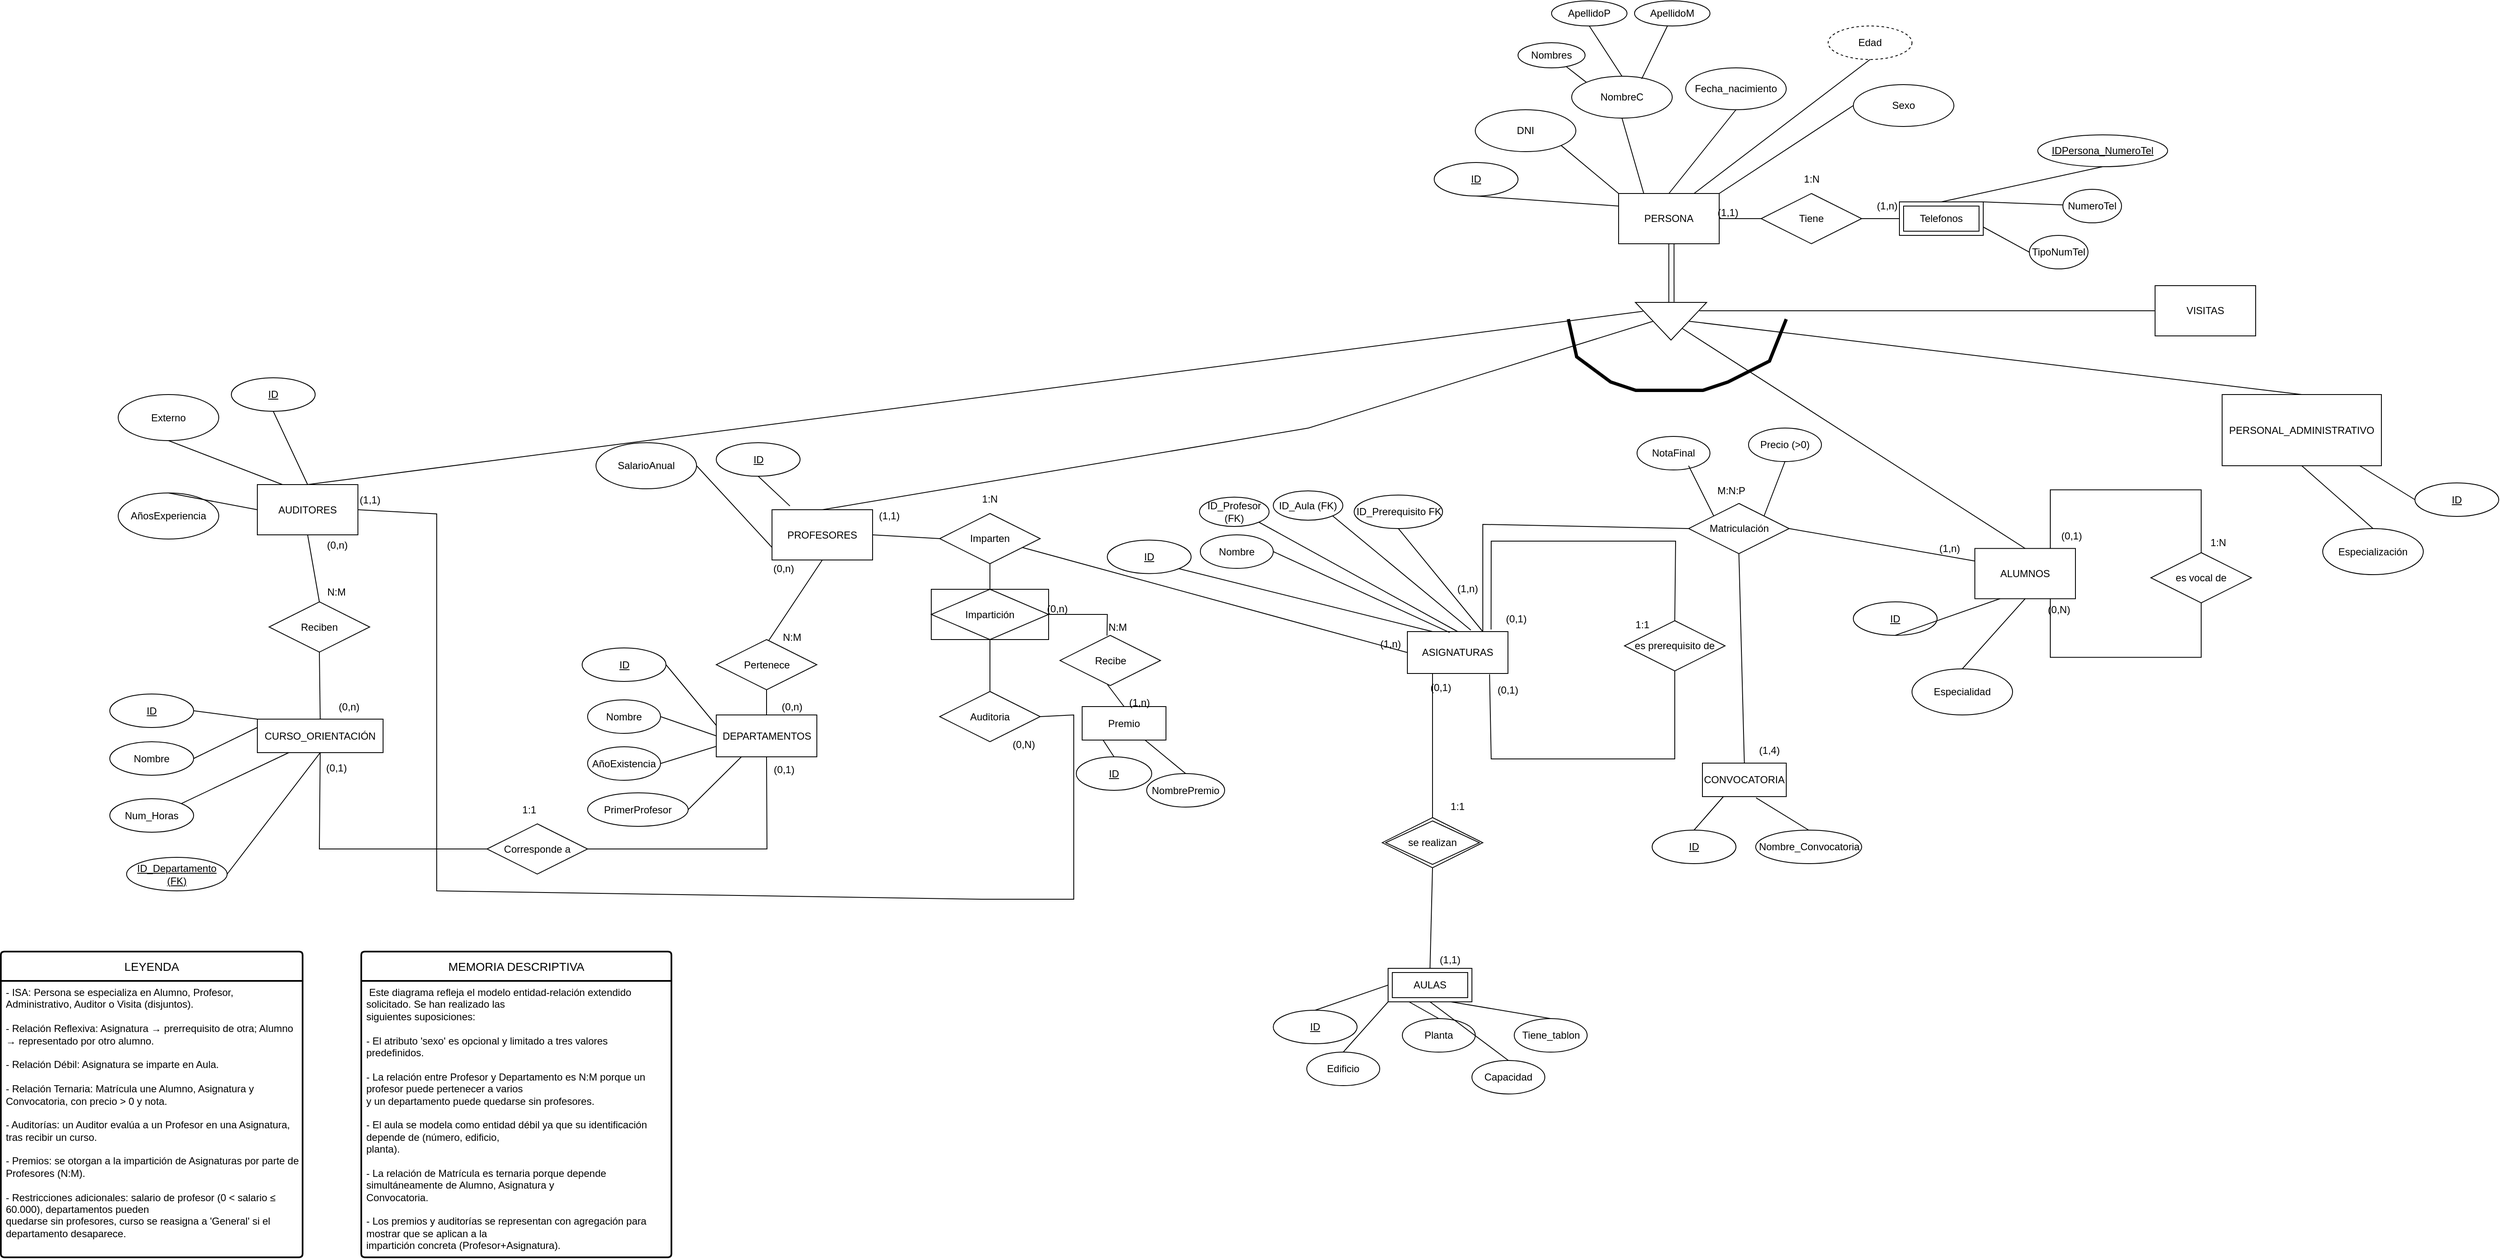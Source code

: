 <mxfile version="28.1.0">
  <diagram name="Página-1" id="FnvqE0i3I_hrlVpK8BUk">
    <mxGraphModel dx="3162" dy="1883" grid="1" gridSize="10" guides="1" tooltips="1" connect="1" arrows="1" fold="1" page="1" pageScale="1" pageWidth="827" pageHeight="1169" math="0" shadow="0">
      <root>
        <mxCell id="0" />
        <mxCell id="1" parent="0" />
        <mxCell id="K8pAmzDxY5exkbGExF1x-1" value="PERSONA" style="rounded=0;whiteSpace=wrap;html=1;" vertex="1" parent="1">
          <mxGeometry x="350" y="170" width="120" height="60" as="geometry" />
        </mxCell>
        <mxCell id="K8pAmzDxY5exkbGExF1x-2" value="" style="triangle;whiteSpace=wrap;html=1;rounded=0;rotation=90;" vertex="1" parent="1">
          <mxGeometry x="390" y="280" width="45" height="85" as="geometry" />
        </mxCell>
        <mxCell id="K8pAmzDxY5exkbGExF1x-4" value="ALUMNOS" style="whiteSpace=wrap;html=1;rounded=0;" vertex="1" parent="1">
          <mxGeometry x="775" y="593.75" width="120" height="60" as="geometry" />
        </mxCell>
        <mxCell id="K8pAmzDxY5exkbGExF1x-6" value="" style="endArrow=none;html=1;rounded=0;entryX=0.551;entryY=1.004;entryDx=0;entryDy=0;entryPerimeter=0;exitX=-0.013;exitY=0.457;exitDx=0;exitDy=0;exitPerimeter=0;" edge="1" parent="1" source="K8pAmzDxY5exkbGExF1x-2" target="K8pAmzDxY5exkbGExF1x-1">
          <mxGeometry width="50" height="50" relative="1" as="geometry">
            <mxPoint x="413.04" y="297" as="sourcePoint" />
            <mxPoint x="413.0" y="230" as="targetPoint" />
          </mxGeometry>
        </mxCell>
        <mxCell id="K8pAmzDxY5exkbGExF1x-7" value="" style="endArrow=none;html=1;rounded=0;entryX=0.5;entryY=1;entryDx=0;entryDy=0;" edge="1" parent="1">
          <mxGeometry width="50" height="50" relative="1" as="geometry">
            <mxPoint x="409.9" y="300" as="sourcePoint" />
            <mxPoint x="409.9" y="230" as="targetPoint" />
          </mxGeometry>
        </mxCell>
        <mxCell id="K8pAmzDxY5exkbGExF1x-9" value="PROFESORES" style="whiteSpace=wrap;html=1;rounded=0;" vertex="1" parent="1">
          <mxGeometry x="-660" y="547.5" width="120" height="60" as="geometry" />
        </mxCell>
        <mxCell id="K8pAmzDxY5exkbGExF1x-11" value="VISITAS" style="whiteSpace=wrap;html=1;rounded=0;" vertex="1" parent="1">
          <mxGeometry x="990" y="280" width="120" height="60" as="geometry" />
        </mxCell>
        <mxCell id="K8pAmzDxY5exkbGExF1x-16" value="" style="endArrow=none;html=1;rounded=0;entryX=0.236;entryY=0.893;entryDx=0;entryDy=0;exitX=0.5;exitY=0;exitDx=0;exitDy=0;entryPerimeter=0;" edge="1" parent="1" source="K8pAmzDxY5exkbGExF1x-17" target="K8pAmzDxY5exkbGExF1x-2">
          <mxGeometry width="50" height="50" relative="1" as="geometry">
            <mxPoint x="-829.8" y="110.28" as="sourcePoint" />
            <mxPoint x="-876.2" y="20.0" as="targetPoint" />
          </mxGeometry>
        </mxCell>
        <mxCell id="K8pAmzDxY5exkbGExF1x-17" value="AUDITORES" style="rounded=0;whiteSpace=wrap;html=1;" vertex="1" parent="1">
          <mxGeometry x="-1274" y="517.5" width="120" height="60" as="geometry" />
        </mxCell>
        <mxCell id="K8pAmzDxY5exkbGExF1x-19" value="" style="endArrow=none;html=1;rounded=0;exitX=0.5;exitY=0;exitDx=0;exitDy=0;" edge="1" parent="1" source="K8pAmzDxY5exkbGExF1x-4" target="K8pAmzDxY5exkbGExF1x-2">
          <mxGeometry width="50" height="50" relative="1" as="geometry">
            <mxPoint x="340" y="390" as="sourcePoint" />
            <mxPoint x="390" y="340" as="targetPoint" />
          </mxGeometry>
        </mxCell>
        <mxCell id="K8pAmzDxY5exkbGExF1x-21" value="PERSONAL_ADMINISTRATIVO" style="rounded=0;whiteSpace=wrap;html=1;" vertex="1" parent="1">
          <mxGeometry x="1070" y="410" width="190" height="85" as="geometry" />
        </mxCell>
        <mxCell id="K8pAmzDxY5exkbGExF1x-22" value="" style="endArrow=none;html=1;rounded=0;entryX=0.5;entryY=1;entryDx=0;entryDy=0;exitX=0.5;exitY=0;exitDx=0;exitDy=0;" edge="1" parent="1" source="K8pAmzDxY5exkbGExF1x-9" target="K8pAmzDxY5exkbGExF1x-2">
          <mxGeometry width="50" height="50" relative="1" as="geometry">
            <mxPoint x="250" y="360" as="sourcePoint" />
            <mxPoint x="300" y="310" as="targetPoint" />
            <Array as="points">
              <mxPoint x="-20" y="450" />
            </Array>
          </mxGeometry>
        </mxCell>
        <mxCell id="K8pAmzDxY5exkbGExF1x-23" value="" style="endArrow=none;html=1;rounded=0;exitX=0.221;exitY=0.1;exitDx=0;exitDy=0;entryX=0;entryY=0.5;entryDx=0;entryDy=0;exitPerimeter=0;" edge="1" parent="1" source="K8pAmzDxY5exkbGExF1x-2" target="K8pAmzDxY5exkbGExF1x-11">
          <mxGeometry width="50" height="50" relative="1" as="geometry">
            <mxPoint x="530" y="360" as="sourcePoint" />
            <mxPoint x="580" y="310" as="targetPoint" />
          </mxGeometry>
        </mxCell>
        <mxCell id="K8pAmzDxY5exkbGExF1x-27" value="NombreC" style="ellipse;whiteSpace=wrap;html=1;" vertex="1" parent="1">
          <mxGeometry x="294" y="30" width="120" height="50" as="geometry" />
        </mxCell>
        <mxCell id="K8pAmzDxY5exkbGExF1x-28" value="Fecha_nacimiento" style="ellipse;whiteSpace=wrap;html=1;" vertex="1" parent="1">
          <mxGeometry x="430" y="20" width="120" height="50" as="geometry" />
        </mxCell>
        <mxCell id="K8pAmzDxY5exkbGExF1x-32" value="Sexo" style="ellipse;whiteSpace=wrap;html=1;" vertex="1" parent="1">
          <mxGeometry x="630" y="40" width="120" height="50" as="geometry" />
        </mxCell>
        <mxCell id="K8pAmzDxY5exkbGExF1x-34" value="" style="endArrow=none;html=1;rounded=0;entryX=0;entryY=0.25;entryDx=0;entryDy=0;exitX=0.5;exitY=1;exitDx=0;exitDy=0;" edge="1" parent="1" source="K8pAmzDxY5exkbGExF1x-199" target="K8pAmzDxY5exkbGExF1x-1">
          <mxGeometry width="50" height="50" relative="1" as="geometry">
            <mxPoint x="220" y="120" as="sourcePoint" />
            <mxPoint x="340" y="125" as="targetPoint" />
          </mxGeometry>
        </mxCell>
        <mxCell id="K8pAmzDxY5exkbGExF1x-35" value="" style="endArrow=none;html=1;rounded=0;entryX=0.5;entryY=1;entryDx=0;entryDy=0;exitX=0.25;exitY=0;exitDx=0;exitDy=0;" edge="1" parent="1" source="K8pAmzDxY5exkbGExF1x-1" target="K8pAmzDxY5exkbGExF1x-27">
          <mxGeometry width="50" height="50" relative="1" as="geometry">
            <mxPoint x="340" y="160" as="sourcePoint" />
            <mxPoint x="390" y="110" as="targetPoint" />
          </mxGeometry>
        </mxCell>
        <mxCell id="K8pAmzDxY5exkbGExF1x-36" value="" style="endArrow=none;html=1;rounded=0;entryX=0.5;entryY=1;entryDx=0;entryDy=0;exitX=0.5;exitY=0;exitDx=0;exitDy=0;" edge="1" parent="1" source="K8pAmzDxY5exkbGExF1x-1" target="K8pAmzDxY5exkbGExF1x-28">
          <mxGeometry width="50" height="50" relative="1" as="geometry">
            <mxPoint x="440" y="160" as="sourcePoint" />
            <mxPoint x="490" y="110" as="targetPoint" />
          </mxGeometry>
        </mxCell>
        <mxCell id="K8pAmzDxY5exkbGExF1x-38" value="" style="endArrow=none;html=1;rounded=0;exitX=1;exitY=0;exitDx=0;exitDy=0;entryX=0;entryY=0.5;entryDx=0;entryDy=0;" edge="1" parent="1" source="K8pAmzDxY5exkbGExF1x-1" target="K8pAmzDxY5exkbGExF1x-32">
          <mxGeometry width="50" height="50" relative="1" as="geometry">
            <mxPoint x="480" y="290" as="sourcePoint" />
            <mxPoint x="530" y="240" as="targetPoint" />
          </mxGeometry>
        </mxCell>
        <mxCell id="K8pAmzDxY5exkbGExF1x-39" value="Especialidad" style="ellipse;whiteSpace=wrap;html=1;" vertex="1" parent="1">
          <mxGeometry x="700" y="737.5" width="120" height="55" as="geometry" />
        </mxCell>
        <mxCell id="K8pAmzDxY5exkbGExF1x-40" value="" style="endArrow=none;html=1;rounded=0;entryX=0.5;entryY=1;entryDx=0;entryDy=0;exitX=0.5;exitY=0;exitDx=0;exitDy=0;" edge="1" parent="1" source="K8pAmzDxY5exkbGExF1x-39" target="K8pAmzDxY5exkbGExF1x-4">
          <mxGeometry width="50" height="50" relative="1" as="geometry">
            <mxPoint x="595" y="633.75" as="sourcePoint" />
            <mxPoint x="645" y="583.75" as="targetPoint" />
          </mxGeometry>
        </mxCell>
        <mxCell id="K8pAmzDxY5exkbGExF1x-42" value="SalarioAnual" style="ellipse;whiteSpace=wrap;html=1;" vertex="1" parent="1">
          <mxGeometry x="-870" y="467.5" width="120" height="55" as="geometry" />
        </mxCell>
        <mxCell id="K8pAmzDxY5exkbGExF1x-43" value="" style="endArrow=none;html=1;rounded=0;entryX=0.5;entryY=1;entryDx=0;entryDy=0;" edge="1" parent="1" target="K8pAmzDxY5exkbGExF1x-9">
          <mxGeometry width="50" height="50" relative="1" as="geometry">
            <mxPoint x="-666.5" y="707.5" as="sourcePoint" />
            <mxPoint x="-716.5" y="802.5" as="targetPoint" />
          </mxGeometry>
        </mxCell>
        <mxCell id="K8pAmzDxY5exkbGExF1x-44" value="" style="endArrow=none;html=1;rounded=0;entryX=0;entryY=0.75;entryDx=0;entryDy=0;exitX=1;exitY=0.5;exitDx=0;exitDy=0;" edge="1" parent="1" source="K8pAmzDxY5exkbGExF1x-42" target="K8pAmzDxY5exkbGExF1x-9">
          <mxGeometry width="50" height="50" relative="1" as="geometry">
            <mxPoint x="-466.5" y="402.5" as="sourcePoint" />
            <mxPoint x="-456.5" y="332.5" as="targetPoint" />
          </mxGeometry>
        </mxCell>
        <mxCell id="K8pAmzDxY5exkbGExF1x-45" value="Especialización" style="ellipse;whiteSpace=wrap;html=1;" vertex="1" parent="1">
          <mxGeometry x="1190" y="570" width="120" height="55" as="geometry" />
        </mxCell>
        <mxCell id="K8pAmzDxY5exkbGExF1x-46" value="" style="endArrow=none;html=1;rounded=0;entryX=0.5;entryY=1;entryDx=0;entryDy=0;exitX=0.5;exitY=0;exitDx=0;exitDy=0;" edge="1" parent="1" source="K8pAmzDxY5exkbGExF1x-45" target="K8pAmzDxY5exkbGExF1x-21">
          <mxGeometry width="50" height="50" relative="1" as="geometry">
            <mxPoint x="955" y="722.5" as="sourcePoint" />
            <mxPoint x="1005" y="672.5" as="targetPoint" />
          </mxGeometry>
        </mxCell>
        <mxCell id="K8pAmzDxY5exkbGExF1x-47" value="AñosExperiencia" style="ellipse;whiteSpace=wrap;html=1;" vertex="1" parent="1">
          <mxGeometry x="-1440" y="527.5" width="120" height="55" as="geometry" />
        </mxCell>
        <mxCell id="K8pAmzDxY5exkbGExF1x-48" value="Externo" style="ellipse;whiteSpace=wrap;html=1;" vertex="1" parent="1">
          <mxGeometry x="-1440" y="410.0" width="120" height="55" as="geometry" />
        </mxCell>
        <mxCell id="K8pAmzDxY5exkbGExF1x-49" value="" style="endArrow=none;html=1;rounded=0;entryX=0;entryY=0.5;entryDx=0;entryDy=0;exitX=0.5;exitY=0;exitDx=0;exitDy=0;" edge="1" parent="1" source="K8pAmzDxY5exkbGExF1x-47" target="K8pAmzDxY5exkbGExF1x-17">
          <mxGeometry width="50" height="50" relative="1" as="geometry">
            <mxPoint x="-1314" y="637.5" as="sourcePoint" />
            <mxPoint x="-1264" y="587.5" as="targetPoint" />
          </mxGeometry>
        </mxCell>
        <mxCell id="K8pAmzDxY5exkbGExF1x-50" value="" style="endArrow=none;html=1;rounded=0;entryX=0.25;entryY=0;entryDx=0;entryDy=0;exitX=0.5;exitY=1;exitDx=0;exitDy=0;" edge="1" parent="1" source="K8pAmzDxY5exkbGExF1x-48" target="K8pAmzDxY5exkbGExF1x-17">
          <mxGeometry width="50" height="50" relative="1" as="geometry">
            <mxPoint x="-1204" y="647.5" as="sourcePoint" />
            <mxPoint x="-1154" y="597.5" as="targetPoint" />
          </mxGeometry>
        </mxCell>
        <mxCell id="K8pAmzDxY5exkbGExF1x-53" value="Edad" style="ellipse;whiteSpace=wrap;html=1;align=center;dashed=1;" vertex="1" parent="1">
          <mxGeometry x="600" y="-30" width="100" height="40" as="geometry" />
        </mxCell>
        <mxCell id="K8pAmzDxY5exkbGExF1x-54" value="" style="endArrow=none;html=1;rounded=0;entryX=0.5;entryY=1;entryDx=0;entryDy=0;exitX=0.75;exitY=0;exitDx=0;exitDy=0;" edge="1" parent="1" source="K8pAmzDxY5exkbGExF1x-1" target="K8pAmzDxY5exkbGExF1x-53">
          <mxGeometry width="50" height="50" relative="1" as="geometry">
            <mxPoint x="500" y="120" as="sourcePoint" />
            <mxPoint x="550" y="70" as="targetPoint" />
          </mxGeometry>
        </mxCell>
        <mxCell id="K8pAmzDxY5exkbGExF1x-59" value="" style="endArrow=none;html=1;rounded=0;exitX=0.5;exitY=0;exitDx=0;exitDy=0;entryX=0.5;entryY=0;entryDx=0;entryDy=0;" edge="1" parent="1" source="K8pAmzDxY5exkbGExF1x-21" target="K8pAmzDxY5exkbGExF1x-2">
          <mxGeometry width="50" height="50" relative="1" as="geometry">
            <mxPoint x="414" y="480" as="sourcePoint" />
            <mxPoint x="430" y="340" as="targetPoint" />
          </mxGeometry>
        </mxCell>
        <mxCell id="K8pAmzDxY5exkbGExF1x-60" value="" style="endArrow=none;html=1;rounded=0;strokeWidth=4;" edge="1" parent="1">
          <mxGeometry width="50" height="50" relative="1" as="geometry">
            <mxPoint x="290" y="320" as="sourcePoint" />
            <mxPoint x="550" y="320" as="targetPoint" />
            <Array as="points">
              <mxPoint x="300" y="365" />
              <mxPoint x="340.5" y="395" />
              <mxPoint x="370.5" y="405" />
              <mxPoint x="410.5" y="405" />
              <mxPoint x="450.5" y="405" />
              <mxPoint x="480.5" y="395" />
              <mxPoint x="530" y="370" />
            </Array>
          </mxGeometry>
        </mxCell>
        <mxCell id="K8pAmzDxY5exkbGExF1x-62" value="Imparten" style="shape=rhombus;perimeter=rhombusPerimeter;whiteSpace=wrap;html=1;align=center;" vertex="1" parent="1">
          <mxGeometry x="-460" y="552" width="120" height="60" as="geometry" />
        </mxCell>
        <mxCell id="K8pAmzDxY5exkbGExF1x-63" value="" style="endArrow=none;html=1;rounded=0;exitX=1;exitY=0.5;exitDx=0;exitDy=0;entryX=0;entryY=0.5;entryDx=0;entryDy=0;" edge="1" parent="1" source="K8pAmzDxY5exkbGExF1x-9" target="K8pAmzDxY5exkbGExF1x-62">
          <mxGeometry width="50" height="50" relative="1" as="geometry">
            <mxPoint x="-566.5" y="872.5" as="sourcePoint" />
            <mxPoint x="-576.5" y="852.5" as="targetPoint" />
          </mxGeometry>
        </mxCell>
        <mxCell id="K8pAmzDxY5exkbGExF1x-64" value="ASIGNATURAS" style="whiteSpace=wrap;html=1;align=center;" vertex="1" parent="1">
          <mxGeometry x="98" y="693" width="120" height="50" as="geometry" />
        </mxCell>
        <mxCell id="K8pAmzDxY5exkbGExF1x-65" value="" style="endArrow=none;html=1;rounded=0;entryX=0;entryY=0.5;entryDx=0;entryDy=0;" edge="1" parent="1" source="K8pAmzDxY5exkbGExF1x-62" target="K8pAmzDxY5exkbGExF1x-64">
          <mxGeometry width="50" height="50" relative="1" as="geometry">
            <mxPoint x="-450.0" y="795" as="sourcePoint" />
            <mxPoint x="-360" y="815" as="targetPoint" />
          </mxGeometry>
        </mxCell>
        <mxCell id="K8pAmzDxY5exkbGExF1x-66" value="(0,1)" style="text;html=1;align=center;verticalAlign=middle;whiteSpace=wrap;rounded=0;" vertex="1" parent="1">
          <mxGeometry x="188" y="753" width="60" height="20" as="geometry" />
        </mxCell>
        <mxCell id="K8pAmzDxY5exkbGExF1x-67" value="(1,1)" style="text;html=1;align=center;verticalAlign=middle;whiteSpace=wrap;rounded=0;" vertex="1" parent="1">
          <mxGeometry x="-550" y="545" width="60" height="20" as="geometry" />
        </mxCell>
        <mxCell id="K8pAmzDxY5exkbGExF1x-71" value="1:N" style="text;html=1;align=center;verticalAlign=middle;whiteSpace=wrap;rounded=0;" vertex="1" parent="1">
          <mxGeometry x="-430" y="519.5" width="60" height="30" as="geometry" />
        </mxCell>
        <mxCell id="K8pAmzDxY5exkbGExF1x-73" value="Nombre" style="ellipse;whiteSpace=wrap;html=1;" vertex="1" parent="1">
          <mxGeometry x="-149" y="577.5" width="87" height="40" as="geometry" />
        </mxCell>
        <mxCell id="K8pAmzDxY5exkbGExF1x-74" value="" style="endArrow=none;html=1;rounded=0;entryX=1;entryY=1;entryDx=0;entryDy=0;exitX=0.25;exitY=0;exitDx=0;exitDy=0;" edge="1" parent="1" source="K8pAmzDxY5exkbGExF1x-64" target="K8pAmzDxY5exkbGExF1x-214">
          <mxGeometry width="50" height="50" relative="1" as="geometry">
            <mxPoint x="-192" y="790" as="sourcePoint" />
            <mxPoint x="-278.5" y="690" as="targetPoint" />
          </mxGeometry>
        </mxCell>
        <mxCell id="K8pAmzDxY5exkbGExF1x-76" value="" style="endArrow=none;html=1;rounded=0;entryX=1;entryY=0.5;entryDx=0;entryDy=0;exitX=0.42;exitY=0.021;exitDx=0;exitDy=0;exitPerimeter=0;" edge="1" parent="1" source="K8pAmzDxY5exkbGExF1x-64" target="K8pAmzDxY5exkbGExF1x-73">
          <mxGeometry width="50" height="50" relative="1" as="geometry">
            <mxPoint x="28" y="680" as="sourcePoint" />
            <mxPoint x="-125.0" y="630.0" as="targetPoint" />
          </mxGeometry>
        </mxCell>
        <mxCell id="K8pAmzDxY5exkbGExF1x-77" value="DEPARTAMENTOS" style="whiteSpace=wrap;html=1;align=center;" vertex="1" parent="1">
          <mxGeometry x="-726.5" y="792.5" width="120" height="50" as="geometry" />
        </mxCell>
        <mxCell id="K8pAmzDxY5exkbGExF1x-78" value="Pertenece" style="shape=rhombus;perimeter=rhombusPerimeter;whiteSpace=wrap;html=1;align=center;" vertex="1" parent="1">
          <mxGeometry x="-726.5" y="702.5" width="120" height="60" as="geometry" />
        </mxCell>
        <mxCell id="K8pAmzDxY5exkbGExF1x-79" value="" style="endArrow=none;html=1;rounded=0;entryX=0.5;entryY=1;entryDx=0;entryDy=0;" edge="1" parent="1" source="K8pAmzDxY5exkbGExF1x-77" target="K8pAmzDxY5exkbGExF1x-78">
          <mxGeometry width="50" height="50" relative="1" as="geometry">
            <mxPoint x="-786.5" y="852.5" as="sourcePoint" />
            <mxPoint x="-736.5" y="802.5" as="targetPoint" />
          </mxGeometry>
        </mxCell>
        <mxCell id="K8pAmzDxY5exkbGExF1x-81" value="Nombre" style="ellipse;whiteSpace=wrap;html=1;" vertex="1" parent="1">
          <mxGeometry x="-880" y="774.5" width="87" height="40" as="geometry" />
        </mxCell>
        <mxCell id="K8pAmzDxY5exkbGExF1x-82" value="" style="endArrow=none;html=1;rounded=0;entryX=1;entryY=0.5;entryDx=0;entryDy=0;exitX=0;exitY=0.25;exitDx=0;exitDy=0;" edge="1" parent="1" source="K8pAmzDxY5exkbGExF1x-77" target="K8pAmzDxY5exkbGExF1x-194">
          <mxGeometry width="50" height="50" relative="1" as="geometry">
            <mxPoint x="-646.5" y="682.5" as="sourcePoint" />
            <mxPoint x="-770" y="737.5" as="targetPoint" />
          </mxGeometry>
        </mxCell>
        <mxCell id="K8pAmzDxY5exkbGExF1x-83" value="" style="endArrow=none;html=1;rounded=0;exitX=1;exitY=0.5;exitDx=0;exitDy=0;entryX=0;entryY=0.5;entryDx=0;entryDy=0;" edge="1" parent="1" source="K8pAmzDxY5exkbGExF1x-81" target="K8pAmzDxY5exkbGExF1x-77">
          <mxGeometry width="50" height="50" relative="1" as="geometry">
            <mxPoint x="-646.5" y="682.5" as="sourcePoint" />
            <mxPoint x="-596.5" y="632.5" as="targetPoint" />
          </mxGeometry>
        </mxCell>
        <mxCell id="K8pAmzDxY5exkbGExF1x-84" value="(0,n)" style="text;html=1;align=center;verticalAlign=middle;whiteSpace=wrap;rounded=0;" vertex="1" parent="1">
          <mxGeometry x="-666.5" y="772.5" width="60" height="20" as="geometry" />
        </mxCell>
        <mxCell id="K8pAmzDxY5exkbGExF1x-85" value="(0,n)" style="text;html=1;align=center;verticalAlign=middle;whiteSpace=wrap;rounded=0;" vertex="1" parent="1">
          <mxGeometry x="-676.5" y="607.5" width="60" height="20" as="geometry" />
        </mxCell>
        <mxCell id="K8pAmzDxY5exkbGExF1x-86" value="N:M" style="text;html=1;align=center;verticalAlign=middle;whiteSpace=wrap;rounded=0;" vertex="1" parent="1">
          <mxGeometry x="-666.5" y="685" width="60" height="30" as="geometry" />
        </mxCell>
        <mxCell id="K8pAmzDxY5exkbGExF1x-87" value="es prerequisito de" style="shape=rhombus;perimeter=rhombusPerimeter;whiteSpace=wrap;html=1;align=center;" vertex="1" parent="1">
          <mxGeometry x="357" y="680" width="120" height="60" as="geometry" />
        </mxCell>
        <mxCell id="K8pAmzDxY5exkbGExF1x-88" value="" style="endArrow=none;html=1;rounded=0;entryX=0.5;entryY=0;entryDx=0;entryDy=0;exitX=0.832;exitY=-0.049;exitDx=0;exitDy=0;exitPerimeter=0;" edge="1" parent="1" source="K8pAmzDxY5exkbGExF1x-64" target="K8pAmzDxY5exkbGExF1x-87">
          <mxGeometry width="50" height="50" relative="1" as="geometry">
            <mxPoint x="-22" y="590" as="sourcePoint" />
            <mxPoint x="158" y="680" as="targetPoint" />
            <Array as="points">
              <mxPoint x="198" y="585" />
              <mxPoint x="418" y="585" />
            </Array>
          </mxGeometry>
        </mxCell>
        <mxCell id="K8pAmzDxY5exkbGExF1x-90" value="" style="endArrow=none;html=1;rounded=0;entryX=0.5;entryY=1;entryDx=0;entryDy=0;exitX=0.817;exitY=1.02;exitDx=0;exitDy=0;exitPerimeter=0;" edge="1" parent="1" source="K8pAmzDxY5exkbGExF1x-64" target="K8pAmzDxY5exkbGExF1x-87">
          <mxGeometry width="50" height="50" relative="1" as="geometry">
            <mxPoint x="-32" y="740" as="sourcePoint" />
            <mxPoint x="158" y="735" as="targetPoint" />
            <Array as="points">
              <mxPoint x="198" y="845" />
              <mxPoint x="417" y="845" />
            </Array>
          </mxGeometry>
        </mxCell>
        <mxCell id="K8pAmzDxY5exkbGExF1x-91" value="(0,1)" style="text;html=1;align=center;verticalAlign=middle;whiteSpace=wrap;rounded=0;" vertex="1" parent="1">
          <mxGeometry x="198" y="667.5" width="60" height="20" as="geometry" />
        </mxCell>
        <mxCell id="K8pAmzDxY5exkbGExF1x-92" value="1:1" style="text;html=1;align=center;verticalAlign=middle;resizable=0;points=[];autosize=1;strokeColor=none;fillColor=none;" vertex="1" parent="1">
          <mxGeometry x="358" y="670" width="40" height="30" as="geometry" />
        </mxCell>
        <mxCell id="K8pAmzDxY5exkbGExF1x-94" value="ID_Prerequisito FK" style="ellipse;whiteSpace=wrap;html=1;" vertex="1" parent="1">
          <mxGeometry x="34.5" y="530" width="105.5" height="40" as="geometry" />
        </mxCell>
        <mxCell id="K8pAmzDxY5exkbGExF1x-96" value="" style="endArrow=none;html=1;rounded=0;exitX=0.5;exitY=1;exitDx=0;exitDy=0;entryX=0.75;entryY=0;entryDx=0;entryDy=0;" edge="1" target="K8pAmzDxY5exkbGExF1x-64" parent="1" source="K8pAmzDxY5exkbGExF1x-94">
          <mxGeometry width="50" height="50" relative="1" as="geometry">
            <mxPoint x="-42" y="800" as="sourcePoint" />
            <mxPoint x="-72" y="750" as="targetPoint" />
          </mxGeometry>
        </mxCell>
        <mxCell id="K8pAmzDxY5exkbGExF1x-98" value="" style="endArrow=none;html=1;rounded=0;entryX=0.25;entryY=1;entryDx=0;entryDy=0;exitX=0.5;exitY=0;exitDx=0;exitDy=0;" edge="1" parent="1" source="K8pAmzDxY5exkbGExF1x-104" target="K8pAmzDxY5exkbGExF1x-64">
          <mxGeometry width="50" height="50" relative="1" as="geometry">
            <mxPoint x="-62" y="900" as="sourcePoint" />
            <mxPoint x="-92" y="710" as="targetPoint" />
          </mxGeometry>
        </mxCell>
        <mxCell id="K8pAmzDxY5exkbGExF1x-99" value="" style="endArrow=none;html=1;rounded=0;entryX=0.5;entryY=1;entryDx=0;entryDy=0;exitX=0.5;exitY=0;exitDx=0;exitDy=0;" edge="1" parent="1" source="K8pAmzDxY5exkbGExF1x-103" target="K8pAmzDxY5exkbGExF1x-104">
          <mxGeometry width="50" height="50" relative="1" as="geometry">
            <mxPoint x="-42" y="1020" as="sourcePoint" />
            <mxPoint x="-62" y="960" as="targetPoint" />
          </mxGeometry>
        </mxCell>
        <mxCell id="K8pAmzDxY5exkbGExF1x-103" value="AULAS" style="shape=ext;margin=3;double=1;whiteSpace=wrap;html=1;align=center;" vertex="1" parent="1">
          <mxGeometry x="75" y="1095" width="100" height="40" as="geometry" />
        </mxCell>
        <mxCell id="K8pAmzDxY5exkbGExF1x-104" value="se realizan" style="shape=rhombus;double=1;perimeter=rhombusPerimeter;whiteSpace=wrap;html=1;align=center;" vertex="1" parent="1">
          <mxGeometry x="68" y="915" width="120" height="60" as="geometry" />
        </mxCell>
        <mxCell id="K8pAmzDxY5exkbGExF1x-106" value="(1,n)" style="text;html=1;align=center;verticalAlign=middle;whiteSpace=wrap;rounded=0;" vertex="1" parent="1">
          <mxGeometry x="48" y="697.5" width="60" height="20" as="geometry" />
        </mxCell>
        <mxCell id="K8pAmzDxY5exkbGExF1x-107" value="(1,1)" style="text;html=1;align=center;verticalAlign=middle;whiteSpace=wrap;rounded=0;" vertex="1" parent="1">
          <mxGeometry x="119" y="1075" width="60" height="20" as="geometry" />
        </mxCell>
        <mxCell id="K8pAmzDxY5exkbGExF1x-108" value="(0,1)" style="text;html=1;align=center;verticalAlign=middle;whiteSpace=wrap;rounded=0;" vertex="1" parent="1">
          <mxGeometry x="108" y="750" width="60" height="20" as="geometry" />
        </mxCell>
        <mxCell id="K8pAmzDxY5exkbGExF1x-110" value="Capacidad" style="ellipse;whiteSpace=wrap;html=1;" vertex="1" parent="1">
          <mxGeometry x="175" y="1205" width="87" height="40" as="geometry" />
        </mxCell>
        <mxCell id="K8pAmzDxY5exkbGExF1x-111" value="Tiene_tablon" style="ellipse;whiteSpace=wrap;html=1;" vertex="1" parent="1">
          <mxGeometry x="225.5" y="1155" width="87" height="40" as="geometry" />
        </mxCell>
        <mxCell id="K8pAmzDxY5exkbGExF1x-112" value="Edificio" style="ellipse;whiteSpace=wrap;html=1;" vertex="1" parent="1">
          <mxGeometry x="-22" y="1195" width="87" height="40" as="geometry" />
        </mxCell>
        <mxCell id="K8pAmzDxY5exkbGExF1x-113" value="Planta" style="ellipse;whiteSpace=wrap;html=1;" vertex="1" parent="1">
          <mxGeometry x="92" y="1155" width="87" height="40" as="geometry" />
        </mxCell>
        <mxCell id="K8pAmzDxY5exkbGExF1x-115" value="" style="endArrow=none;html=1;rounded=0;entryX=0;entryY=0.5;entryDx=0;entryDy=0;exitX=0.5;exitY=0;exitDx=0;exitDy=0;" edge="1" parent="1" source="K8pAmzDxY5exkbGExF1x-215" target="K8pAmzDxY5exkbGExF1x-103">
          <mxGeometry width="50" height="50" relative="1" as="geometry">
            <mxPoint x="-1.5" y="1135" as="sourcePoint" />
            <mxPoint x="75" y="995" as="targetPoint" />
          </mxGeometry>
        </mxCell>
        <mxCell id="K8pAmzDxY5exkbGExF1x-116" value="" style="endArrow=none;html=1;rounded=0;entryX=0.75;entryY=1;entryDx=0;entryDy=0;exitX=0.5;exitY=0;exitDx=0;exitDy=0;" edge="1" parent="1" source="K8pAmzDxY5exkbGExF1x-111" target="K8pAmzDxY5exkbGExF1x-103">
          <mxGeometry width="50" height="50" relative="1" as="geometry">
            <mxPoint x="295" y="1165" as="sourcePoint" />
            <mxPoint x="345" y="1115" as="targetPoint" />
          </mxGeometry>
        </mxCell>
        <mxCell id="K8pAmzDxY5exkbGExF1x-117" value="" style="endArrow=none;html=1;rounded=0;entryX=0.5;entryY=1;entryDx=0;entryDy=0;exitX=0.5;exitY=0;exitDx=0;exitDy=0;" edge="1" parent="1" source="K8pAmzDxY5exkbGExF1x-110" target="K8pAmzDxY5exkbGExF1x-103">
          <mxGeometry width="50" height="50" relative="1" as="geometry">
            <mxPoint x="235" y="1175" as="sourcePoint" />
            <mxPoint x="285" y="1125" as="targetPoint" />
          </mxGeometry>
        </mxCell>
        <mxCell id="K8pAmzDxY5exkbGExF1x-118" value="" style="endArrow=none;html=1;rounded=0;entryX=0.25;entryY=1;entryDx=0;entryDy=0;exitX=0.5;exitY=0;exitDx=0;exitDy=0;" edge="1" parent="1" source="K8pAmzDxY5exkbGExF1x-113" target="K8pAmzDxY5exkbGExF1x-103">
          <mxGeometry width="50" height="50" relative="1" as="geometry">
            <mxPoint x="115" y="1175" as="sourcePoint" />
            <mxPoint x="165" y="1125" as="targetPoint" />
          </mxGeometry>
        </mxCell>
        <mxCell id="K8pAmzDxY5exkbGExF1x-119" value="" style="endArrow=none;html=1;rounded=0;entryX=0;entryY=1;entryDx=0;entryDy=0;exitX=0.5;exitY=0;exitDx=0;exitDy=0;" edge="1" parent="1" source="K8pAmzDxY5exkbGExF1x-112" target="K8pAmzDxY5exkbGExF1x-103">
          <mxGeometry width="50" height="50" relative="1" as="geometry">
            <mxPoint x="25" y="1095" as="sourcePoint" />
            <mxPoint x="75" y="1045" as="targetPoint" />
          </mxGeometry>
        </mxCell>
        <mxCell id="K8pAmzDxY5exkbGExF1x-120" value="1:1" style="text;html=1;align=center;verticalAlign=middle;whiteSpace=wrap;rounded=0;" vertex="1" parent="1">
          <mxGeometry x="128" y="887" width="60" height="30" as="geometry" />
        </mxCell>
        <mxCell id="K8pAmzDxY5exkbGExF1x-123" value="CONVOCATORIA" style="whiteSpace=wrap;html=1;align=center;" vertex="1" parent="1">
          <mxGeometry x="450" y="850" width="100" height="40" as="geometry" />
        </mxCell>
        <mxCell id="K8pAmzDxY5exkbGExF1x-129" value="" style="endArrow=none;html=1;rounded=0;entryX=0;entryY=0.5;entryDx=0;entryDy=0;exitX=0.75;exitY=0;exitDx=0;exitDy=0;" edge="1" parent="1" source="K8pAmzDxY5exkbGExF1x-64" target="K8pAmzDxY5exkbGExF1x-131">
          <mxGeometry width="50" height="50" relative="1" as="geometry">
            <mxPoint x="28" y="575" as="sourcePoint" />
            <mxPoint x="78" y="525" as="targetPoint" />
            <Array as="points">
              <mxPoint x="188" y="565" />
            </Array>
          </mxGeometry>
        </mxCell>
        <mxCell id="K8pAmzDxY5exkbGExF1x-130" value="" style="endArrow=none;html=1;rounded=0;entryX=0.5;entryY=1;entryDx=0;entryDy=0;exitX=0.5;exitY=0;exitDx=0;exitDy=0;" edge="1" parent="1" source="K8pAmzDxY5exkbGExF1x-123" target="K8pAmzDxY5exkbGExF1x-131">
          <mxGeometry width="50" height="50" relative="1" as="geometry">
            <mxPoint x="68" y="825" as="sourcePoint" />
            <mxPoint x="118" y="775" as="targetPoint" />
            <Array as="points" />
          </mxGeometry>
        </mxCell>
        <mxCell id="K8pAmzDxY5exkbGExF1x-131" value="Matriculación" style="shape=rhombus;perimeter=rhombusPerimeter;whiteSpace=wrap;html=1;align=center;" vertex="1" parent="1">
          <mxGeometry x="433.5" y="540" width="120" height="60" as="geometry" />
        </mxCell>
        <mxCell id="K8pAmzDxY5exkbGExF1x-132" value="" style="endArrow=none;html=1;rounded=0;entryX=0;entryY=0.25;entryDx=0;entryDy=0;exitX=1;exitY=0.5;exitDx=0;exitDy=0;" edge="1" parent="1" source="K8pAmzDxY5exkbGExF1x-131" target="K8pAmzDxY5exkbGExF1x-4">
          <mxGeometry width="50" height="50" relative="1" as="geometry">
            <mxPoint x="-90" y="780" as="sourcePoint" />
            <mxPoint x="-40" y="730" as="targetPoint" />
          </mxGeometry>
        </mxCell>
        <mxCell id="K8pAmzDxY5exkbGExF1x-133" value="(1,n)" style="text;html=1;align=center;verticalAlign=middle;whiteSpace=wrap;rounded=0;" vertex="1" parent="1">
          <mxGeometry x="140" y="631.75" width="60" height="20" as="geometry" />
        </mxCell>
        <mxCell id="K8pAmzDxY5exkbGExF1x-136" value="(1,n)" style="text;html=1;align=center;verticalAlign=middle;whiteSpace=wrap;rounded=0;" vertex="1" parent="1">
          <mxGeometry x="715" y="583.75" width="60" height="20" as="geometry" />
        </mxCell>
        <mxCell id="K8pAmzDxY5exkbGExF1x-137" value="(1,4)" style="text;html=1;align=center;verticalAlign=middle;whiteSpace=wrap;rounded=0;" vertex="1" parent="1">
          <mxGeometry x="500" y="825" width="60" height="20" as="geometry" />
        </mxCell>
        <mxCell id="K8pAmzDxY5exkbGExF1x-138" value="M:N:P" style="text;html=1;align=center;verticalAlign=middle;resizable=0;points=[];autosize=1;strokeColor=none;fillColor=none;" vertex="1" parent="1">
          <mxGeometry x="453.5" y="510" width="60" height="30" as="geometry" />
        </mxCell>
        <mxCell id="K8pAmzDxY5exkbGExF1x-139" value="Precio (&amp;gt;0)" style="ellipse;whiteSpace=wrap;html=1;" vertex="1" parent="1">
          <mxGeometry x="505" y="450" width="87" height="40" as="geometry" />
        </mxCell>
        <mxCell id="K8pAmzDxY5exkbGExF1x-140" value="NotaFinal" style="ellipse;whiteSpace=wrap;html=1;" vertex="1" parent="1">
          <mxGeometry x="372" y="460" width="87" height="40" as="geometry" />
        </mxCell>
        <mxCell id="K8pAmzDxY5exkbGExF1x-141" value="" style="endArrow=none;html=1;rounded=0;entryX=0.5;entryY=1;entryDx=0;entryDy=0;exitX=0;exitY=0;exitDx=0;exitDy=0;" edge="1" parent="1" source="K8pAmzDxY5exkbGExF1x-131">
          <mxGeometry width="50" height="50" relative="1" as="geometry">
            <mxPoint x="273.5" y="655" as="sourcePoint" />
            <mxPoint x="433.5" y="495.0" as="targetPoint" />
          </mxGeometry>
        </mxCell>
        <mxCell id="K8pAmzDxY5exkbGExF1x-142" value="" style="endArrow=none;html=1;rounded=0;entryX=0.5;entryY=1;entryDx=0;entryDy=0;exitX=1;exitY=0;exitDx=0;exitDy=0;" edge="1" parent="1" source="K8pAmzDxY5exkbGExF1x-131" target="K8pAmzDxY5exkbGExF1x-139">
          <mxGeometry width="50" height="50" relative="1" as="geometry">
            <mxPoint x="273.5" y="655" as="sourcePoint" />
            <mxPoint x="563.5" y="495.0" as="targetPoint" />
          </mxGeometry>
        </mxCell>
        <mxCell id="K8pAmzDxY5exkbGExF1x-144" value="Nombre_Convocatoria" style="ellipse;whiteSpace=wrap;html=1;align=center;" vertex="1" parent="1">
          <mxGeometry x="513.5" y="930" width="126.5" height="40" as="geometry" />
        </mxCell>
        <mxCell id="K8pAmzDxY5exkbGExF1x-145" value="ID" style="ellipse;whiteSpace=wrap;html=1;align=center;fontStyle=4;" vertex="1" parent="1">
          <mxGeometry x="390" y="930" width="100" height="40" as="geometry" />
        </mxCell>
        <mxCell id="K8pAmzDxY5exkbGExF1x-146" value="" style="endArrow=none;html=1;rounded=0;entryX=0.25;entryY=1;entryDx=0;entryDy=0;exitX=0.5;exitY=0;exitDx=0;exitDy=0;" edge="1" parent="1" source="K8pAmzDxY5exkbGExF1x-145" target="K8pAmzDxY5exkbGExF1x-123">
          <mxGeometry width="50" height="50" relative="1" as="geometry">
            <mxPoint x="440" y="1010" as="sourcePoint" />
            <mxPoint x="490" y="960" as="targetPoint" />
          </mxGeometry>
        </mxCell>
        <mxCell id="K8pAmzDxY5exkbGExF1x-147" value="" style="endArrow=none;html=1;rounded=0;entryX=0.64;entryY=1.037;entryDx=0;entryDy=0;entryPerimeter=0;exitX=0.5;exitY=0;exitDx=0;exitDy=0;" edge="1" parent="1" source="K8pAmzDxY5exkbGExF1x-144" target="K8pAmzDxY5exkbGExF1x-123">
          <mxGeometry width="50" height="50" relative="1" as="geometry">
            <mxPoint x="440" y="1010" as="sourcePoint" />
            <mxPoint x="490" y="960" as="targetPoint" />
          </mxGeometry>
        </mxCell>
        <mxCell id="K8pAmzDxY5exkbGExF1x-148" value="es vocal de" style="shape=rhombus;perimeter=rhombusPerimeter;whiteSpace=wrap;html=1;align=center;" vertex="1" parent="1">
          <mxGeometry x="985" y="598.75" width="120" height="60" as="geometry" />
        </mxCell>
        <mxCell id="K8pAmzDxY5exkbGExF1x-149" value="" style="endArrow=none;html=1;rounded=0;entryX=0.5;entryY=0;entryDx=0;entryDy=0;exitX=0.75;exitY=0;exitDx=0;exitDy=0;" edge="1" parent="1" source="K8pAmzDxY5exkbGExF1x-4" target="K8pAmzDxY5exkbGExF1x-148">
          <mxGeometry width="50" height="50" relative="1" as="geometry">
            <mxPoint x="1165" y="803.75" as="sourcePoint" />
            <mxPoint x="1215" y="753.75" as="targetPoint" />
            <Array as="points">
              <mxPoint x="865" y="523.75" />
              <mxPoint x="1045" y="523.75" />
            </Array>
          </mxGeometry>
        </mxCell>
        <mxCell id="K8pAmzDxY5exkbGExF1x-150" value="" style="endArrow=none;html=1;rounded=0;entryX=0.5;entryY=1;entryDx=0;entryDy=0;exitX=0.75;exitY=1;exitDx=0;exitDy=0;" edge="1" parent="1" source="K8pAmzDxY5exkbGExF1x-4" target="K8pAmzDxY5exkbGExF1x-148">
          <mxGeometry width="50" height="50" relative="1" as="geometry">
            <mxPoint x="1155" y="783.75" as="sourcePoint" />
            <mxPoint x="1205" y="733.75" as="targetPoint" />
            <Array as="points">
              <mxPoint x="865" y="723.75" />
              <mxPoint x="1045" y="723.75" />
            </Array>
          </mxGeometry>
        </mxCell>
        <mxCell id="K8pAmzDxY5exkbGExF1x-151" value="(0,N)" style="text;html=1;align=center;verticalAlign=middle;resizable=0;points=[];autosize=1;strokeColor=none;fillColor=none;" vertex="1" parent="1">
          <mxGeometry x="850" y="651.75" width="50" height="30" as="geometry" />
        </mxCell>
        <mxCell id="K8pAmzDxY5exkbGExF1x-152" value="(0,1)" style="text;html=1;align=center;verticalAlign=middle;resizable=0;points=[];autosize=1;strokeColor=none;fillColor=none;" vertex="1" parent="1">
          <mxGeometry x="865" y="563.75" width="50" height="30" as="geometry" />
        </mxCell>
        <mxCell id="K8pAmzDxY5exkbGExF1x-153" value="1:N" style="text;html=1;align=center;verticalAlign=middle;resizable=0;points=[];autosize=1;strokeColor=none;fillColor=none;" vertex="1" parent="1">
          <mxGeometry x="1045" y="571.75" width="40" height="30" as="geometry" />
        </mxCell>
        <mxCell id="K8pAmzDxY5exkbGExF1x-156" value="" style="endArrow=none;html=1;rounded=0;entryX=0.5;entryY=1;entryDx=0;entryDy=0;exitX=0.5;exitY=0;exitDx=0;exitDy=0;" edge="1" parent="1" source="K8pAmzDxY5exkbGExF1x-164" target="K8pAmzDxY5exkbGExF1x-62">
          <mxGeometry width="50" height="50" relative="1" as="geometry">
            <mxPoint x="-400" y="644.5" as="sourcePoint" />
            <mxPoint x="-390" y="694.5" as="targetPoint" />
          </mxGeometry>
        </mxCell>
        <mxCell id="K8pAmzDxY5exkbGExF1x-157" value="" style="endArrow=none;html=1;rounded=0;entryX=0.5;entryY=1;entryDx=0;entryDy=0;exitX=0.5;exitY=0;exitDx=0;exitDy=0;" edge="1" parent="1" source="K8pAmzDxY5exkbGExF1x-158" target="K8pAmzDxY5exkbGExF1x-164">
          <mxGeometry width="50" height="50" relative="1" as="geometry">
            <mxPoint x="-370" y="744.5" as="sourcePoint" />
            <mxPoint x="-400" y="704.5" as="targetPoint" />
          </mxGeometry>
        </mxCell>
        <mxCell id="K8pAmzDxY5exkbGExF1x-158" value="Auditoria" style="shape=rhombus;perimeter=rhombusPerimeter;whiteSpace=wrap;html=1;align=center;" vertex="1" parent="1">
          <mxGeometry x="-460" y="764.5" width="120" height="60" as="geometry" />
        </mxCell>
        <mxCell id="K8pAmzDxY5exkbGExF1x-159" value="" style="endArrow=none;html=1;rounded=0;entryX=1;entryY=0.5;entryDx=0;entryDy=0;exitX=1;exitY=0.5;exitDx=0;exitDy=0;" edge="1" parent="1" source="K8pAmzDxY5exkbGExF1x-17" target="K8pAmzDxY5exkbGExF1x-158">
          <mxGeometry width="50" height="50" relative="1" as="geometry">
            <mxPoint x="-640" y="892.5" as="sourcePoint" />
            <mxPoint x="-590" y="842.5" as="targetPoint" />
            <Array as="points">
              <mxPoint x="-1060" y="552.5" />
              <mxPoint x="-1060" y="1002.5" />
              <mxPoint x="-410" y="1012.5" />
              <mxPoint x="-300" y="1012.5" />
              <mxPoint x="-300" y="792.5" />
            </Array>
          </mxGeometry>
        </mxCell>
        <mxCell id="K8pAmzDxY5exkbGExF1x-162" value="(1,1)" style="text;html=1;align=center;verticalAlign=middle;resizable=0;points=[];autosize=1;strokeColor=none;fillColor=none;" vertex="1" parent="1">
          <mxGeometry x="-1165" y="520.5" width="50" height="30" as="geometry" />
        </mxCell>
        <mxCell id="K8pAmzDxY5exkbGExF1x-163" value="(0,N)" style="text;html=1;align=center;verticalAlign=middle;resizable=0;points=[];autosize=1;strokeColor=none;fillColor=none;" vertex="1" parent="1">
          <mxGeometry x="-385" y="812.5" width="50" height="30" as="geometry" />
        </mxCell>
        <mxCell id="K8pAmzDxY5exkbGExF1x-164" value="Impartición" style="shape=associativeEntity;whiteSpace=wrap;html=1;align=center;" vertex="1" parent="1">
          <mxGeometry x="-470" y="642.5" width="140" height="60" as="geometry" />
        </mxCell>
        <mxCell id="K8pAmzDxY5exkbGExF1x-165" value="" style="endArrow=none;html=1;rounded=0;entryX=1;entryY=0.5;entryDx=0;entryDy=0;exitX=0.468;exitY=0.007;exitDx=0;exitDy=0;exitPerimeter=0;" edge="1" parent="1" source="K8pAmzDxY5exkbGExF1x-167" target="K8pAmzDxY5exkbGExF1x-164">
          <mxGeometry width="50" height="50" relative="1" as="geometry">
            <mxPoint x="-257" y="692.5" as="sourcePoint" />
            <mxPoint x="-390" y="782.5" as="targetPoint" />
            <Array as="points">
              <mxPoint x="-260" y="672.5" />
            </Array>
          </mxGeometry>
        </mxCell>
        <mxCell id="K8pAmzDxY5exkbGExF1x-166" value="Premio" style="whiteSpace=wrap;html=1;align=center;" vertex="1" parent="1">
          <mxGeometry x="-290" y="782.5" width="100" height="40" as="geometry" />
        </mxCell>
        <mxCell id="K8pAmzDxY5exkbGExF1x-167" value="Recibe" style="shape=rhombus;perimeter=rhombusPerimeter;whiteSpace=wrap;html=1;align=center;" vertex="1" parent="1">
          <mxGeometry x="-316.5" y="697.5" width="120" height="60" as="geometry" />
        </mxCell>
        <mxCell id="K8pAmzDxY5exkbGExF1x-169" value="" style="endArrow=none;html=1;rounded=0;entryX=0.472;entryY=0.979;entryDx=0;entryDy=0;entryPerimeter=0;exitX=0.5;exitY=0;exitDx=0;exitDy=0;" edge="1" parent="1" source="K8pAmzDxY5exkbGExF1x-166" target="K8pAmzDxY5exkbGExF1x-167">
          <mxGeometry width="50" height="50" relative="1" as="geometry">
            <mxPoint x="-340" y="762.5" as="sourcePoint" />
            <mxPoint x="-290" y="712.5" as="targetPoint" />
          </mxGeometry>
        </mxCell>
        <mxCell id="K8pAmzDxY5exkbGExF1x-170" value="" style="endArrow=none;html=1;rounded=0;entryX=0.25;entryY=1;entryDx=0;entryDy=0;exitX=0.5;exitY=0;exitDx=0;exitDy=0;" edge="1" parent="1" source="K8pAmzDxY5exkbGExF1x-171" target="K8pAmzDxY5exkbGExF1x-166">
          <mxGeometry width="50" height="50" relative="1" as="geometry">
            <mxPoint x="-250" y="862.5" as="sourcePoint" />
            <mxPoint x="-200" y="842.5" as="targetPoint" />
          </mxGeometry>
        </mxCell>
        <mxCell id="K8pAmzDxY5exkbGExF1x-171" value="ID" style="ellipse;whiteSpace=wrap;html=1;align=center;fontStyle=4;" vertex="1" parent="1">
          <mxGeometry x="-297" y="842.5" width="90" height="40" as="geometry" />
        </mxCell>
        <mxCell id="K8pAmzDxY5exkbGExF1x-172" value="" style="endArrow=none;html=1;rounded=0;entryX=0.75;entryY=1;entryDx=0;entryDy=0;exitX=0.5;exitY=0;exitDx=0;exitDy=0;" edge="1" parent="1" source="K8pAmzDxY5exkbGExF1x-175" target="K8pAmzDxY5exkbGExF1x-166">
          <mxGeometry width="50" height="50" relative="1" as="geometry">
            <mxPoint x="-175" y="872.5" as="sourcePoint" />
            <mxPoint x="-191.5" y="842.5" as="targetPoint" />
          </mxGeometry>
        </mxCell>
        <mxCell id="K8pAmzDxY5exkbGExF1x-175" value="NombrePremio" style="ellipse;whiteSpace=wrap;html=1;align=center;" vertex="1" parent="1">
          <mxGeometry x="-213" y="862.5" width="93" height="40" as="geometry" />
        </mxCell>
        <mxCell id="K8pAmzDxY5exkbGExF1x-176" value="(1,n)" style="text;html=1;align=center;verticalAlign=middle;resizable=0;points=[];autosize=1;strokeColor=none;fillColor=none;" vertex="1" parent="1">
          <mxGeometry x="-247" y="762.5" width="50" height="30" as="geometry" />
        </mxCell>
        <mxCell id="K8pAmzDxY5exkbGExF1x-177" value="(0,n)" style="text;html=1;align=center;verticalAlign=middle;resizable=0;points=[];autosize=1;strokeColor=none;fillColor=none;" vertex="1" parent="1">
          <mxGeometry x="-345" y="650.5" width="50" height="30" as="geometry" />
        </mxCell>
        <mxCell id="K8pAmzDxY5exkbGExF1x-178" value="N:M" style="text;html=1;align=center;verticalAlign=middle;resizable=0;points=[];autosize=1;strokeColor=none;fillColor=none;" vertex="1" parent="1">
          <mxGeometry x="-273" y="672.5" width="50" height="30" as="geometry" />
        </mxCell>
        <mxCell id="K8pAmzDxY5exkbGExF1x-179" value="CURSO_ORIENTACIÓN" style="whiteSpace=wrap;html=1;align=center;" vertex="1" parent="1">
          <mxGeometry x="-1274" y="797.5" width="150" height="40" as="geometry" />
        </mxCell>
        <mxCell id="K8pAmzDxY5exkbGExF1x-180" value="Reciben" style="shape=rhombus;perimeter=rhombusPerimeter;whiteSpace=wrap;html=1;align=center;" vertex="1" parent="1">
          <mxGeometry x="-1260" y="657.5" width="120" height="60" as="geometry" />
        </mxCell>
        <mxCell id="K8pAmzDxY5exkbGExF1x-181" value="" style="endArrow=none;html=1;rounded=0;entryX=0.5;entryY=1;entryDx=0;entryDy=0;exitX=0.5;exitY=0;exitDx=0;exitDy=0;" edge="1" parent="1" source="K8pAmzDxY5exkbGExF1x-180" target="K8pAmzDxY5exkbGExF1x-17">
          <mxGeometry width="50" height="50" relative="1" as="geometry">
            <mxPoint x="-1290" y="712.5" as="sourcePoint" />
            <mxPoint x="-1240" y="662.5" as="targetPoint" />
          </mxGeometry>
        </mxCell>
        <mxCell id="K8pAmzDxY5exkbGExF1x-182" value="" style="endArrow=none;html=1;rounded=0;entryX=0.5;entryY=1;entryDx=0;entryDy=0;exitX=0.5;exitY=0;exitDx=0;exitDy=0;" edge="1" parent="1" source="K8pAmzDxY5exkbGExF1x-179" target="K8pAmzDxY5exkbGExF1x-180">
          <mxGeometry width="50" height="50" relative="1" as="geometry">
            <mxPoint x="-1290" y="712.5" as="sourcePoint" />
            <mxPoint x="-1240" y="662.5" as="targetPoint" />
          </mxGeometry>
        </mxCell>
        <mxCell id="K8pAmzDxY5exkbGExF1x-183" value="(0,n)" style="text;html=1;align=center;verticalAlign=middle;resizable=0;points=[];autosize=1;strokeColor=none;fillColor=none;" vertex="1" parent="1">
          <mxGeometry x="-1190" y="767.5" width="50" height="30" as="geometry" />
        </mxCell>
        <mxCell id="K8pAmzDxY5exkbGExF1x-184" value="(0,n)" style="text;html=1;align=center;verticalAlign=middle;resizable=0;points=[];autosize=1;strokeColor=none;fillColor=none;" vertex="1" parent="1">
          <mxGeometry x="-1204" y="575" width="50" height="30" as="geometry" />
        </mxCell>
        <mxCell id="K8pAmzDxY5exkbGExF1x-185" value="N:M" style="text;html=1;align=center;verticalAlign=middle;resizable=0;points=[];autosize=1;strokeColor=none;fillColor=none;" vertex="1" parent="1">
          <mxGeometry x="-1205" y="630.5" width="50" height="30" as="geometry" />
        </mxCell>
        <mxCell id="K8pAmzDxY5exkbGExF1x-186" value="Corresponde a" style="shape=rhombus;perimeter=rhombusPerimeter;whiteSpace=wrap;html=1;align=center;" vertex="1" parent="1">
          <mxGeometry x="-1000" y="922.5" width="120" height="60" as="geometry" />
        </mxCell>
        <mxCell id="K8pAmzDxY5exkbGExF1x-187" value="" style="endArrow=none;html=1;rounded=0;entryX=0.5;entryY=1;entryDx=0;entryDy=0;exitX=0;exitY=0.5;exitDx=0;exitDy=0;" edge="1" parent="1" source="K8pAmzDxY5exkbGExF1x-186" target="K8pAmzDxY5exkbGExF1x-179">
          <mxGeometry width="50" height="50" relative="1" as="geometry">
            <mxPoint x="-940" y="832.5" as="sourcePoint" />
            <mxPoint x="-890" y="782.5" as="targetPoint" />
            <Array as="points">
              <mxPoint x="-1200" y="952.5" />
            </Array>
          </mxGeometry>
        </mxCell>
        <mxCell id="K8pAmzDxY5exkbGExF1x-188" value="" style="endArrow=none;html=1;rounded=0;entryX=0.5;entryY=1;entryDx=0;entryDy=0;exitX=1;exitY=0.5;exitDx=0;exitDy=0;" edge="1" parent="1" source="K8pAmzDxY5exkbGExF1x-186" target="K8pAmzDxY5exkbGExF1x-77">
          <mxGeometry width="50" height="50" relative="1" as="geometry">
            <mxPoint x="-940" y="832.5" as="sourcePoint" />
            <mxPoint x="-890" y="782.5" as="targetPoint" />
            <Array as="points">
              <mxPoint x="-666" y="952.5" />
            </Array>
          </mxGeometry>
        </mxCell>
        <mxCell id="K8pAmzDxY5exkbGExF1x-189" value="(0,1)" style="text;html=1;align=center;verticalAlign=middle;resizable=0;points=[];autosize=1;strokeColor=none;fillColor=none;" vertex="1" parent="1">
          <mxGeometry x="-1205" y="840.5" width="50" height="30" as="geometry" />
        </mxCell>
        <mxCell id="K8pAmzDxY5exkbGExF1x-190" value="(0,1)" style="text;html=1;align=center;verticalAlign=middle;resizable=0;points=[];autosize=1;strokeColor=none;fillColor=none;" vertex="1" parent="1">
          <mxGeometry x="-671.5" y="842.5" width="50" height="30" as="geometry" />
        </mxCell>
        <mxCell id="K8pAmzDxY5exkbGExF1x-191" value="1:1" style="text;html=1;align=center;verticalAlign=middle;resizable=0;points=[];autosize=1;strokeColor=none;fillColor=none;" vertex="1" parent="1">
          <mxGeometry x="-970" y="890.5" width="40" height="30" as="geometry" />
        </mxCell>
        <mxCell id="K8pAmzDxY5exkbGExF1x-192" value="AñoExistencia" style="ellipse;whiteSpace=wrap;html=1;" vertex="1" parent="1">
          <mxGeometry x="-880" y="830.5" width="87" height="40" as="geometry" />
        </mxCell>
        <mxCell id="K8pAmzDxY5exkbGExF1x-193" value="PrimerProfesor" style="ellipse;whiteSpace=wrap;html=1;" vertex="1" parent="1">
          <mxGeometry x="-880" y="885.5" width="120" height="40" as="geometry" />
        </mxCell>
        <mxCell id="K8pAmzDxY5exkbGExF1x-194" value="ID" style="ellipse;whiteSpace=wrap;html=1;align=center;fontStyle=4;" vertex="1" parent="1">
          <mxGeometry x="-886.5" y="712.5" width="100" height="40" as="geometry" />
        </mxCell>
        <mxCell id="K8pAmzDxY5exkbGExF1x-195" value="" style="endArrow=none;html=1;rounded=0;entryX=0;entryY=0.75;entryDx=0;entryDy=0;exitX=1;exitY=0.5;exitDx=0;exitDy=0;" edge="1" parent="1" source="K8pAmzDxY5exkbGExF1x-192" target="K8pAmzDxY5exkbGExF1x-77">
          <mxGeometry width="50" height="50" relative="1" as="geometry">
            <mxPoint x="-880" y="832.5" as="sourcePoint" />
            <mxPoint x="-830" y="782.5" as="targetPoint" />
          </mxGeometry>
        </mxCell>
        <mxCell id="K8pAmzDxY5exkbGExF1x-196" value="" style="endArrow=none;html=1;rounded=0;entryX=0.25;entryY=1;entryDx=0;entryDy=0;exitX=1;exitY=0.5;exitDx=0;exitDy=0;" edge="1" parent="1" source="K8pAmzDxY5exkbGExF1x-193" target="K8pAmzDxY5exkbGExF1x-77">
          <mxGeometry width="50" height="50" relative="1" as="geometry">
            <mxPoint x="-880" y="832.5" as="sourcePoint" />
            <mxPoint x="-830" y="782.5" as="targetPoint" />
          </mxGeometry>
        </mxCell>
        <mxCell id="K8pAmzDxY5exkbGExF1x-199" value="ID" style="ellipse;whiteSpace=wrap;html=1;align=center;fontStyle=4;" vertex="1" parent="1">
          <mxGeometry x="130" y="133" width="100" height="40" as="geometry" />
        </mxCell>
        <mxCell id="K8pAmzDxY5exkbGExF1x-200" value="ID" style="ellipse;whiteSpace=wrap;html=1;align=center;fontStyle=4;" vertex="1" parent="1">
          <mxGeometry x="-1450" y="767.5" width="100" height="40" as="geometry" />
        </mxCell>
        <mxCell id="K8pAmzDxY5exkbGExF1x-201" value="Nombre" style="ellipse;whiteSpace=wrap;html=1;align=center;" vertex="1" parent="1">
          <mxGeometry x="-1450" y="824.5" width="100" height="40" as="geometry" />
        </mxCell>
        <mxCell id="K8pAmzDxY5exkbGExF1x-202" value="Num_Horas" style="ellipse;whiteSpace=wrap;html=1;align=center;" vertex="1" parent="1">
          <mxGeometry x="-1450" y="892.5" width="100" height="40" as="geometry" />
        </mxCell>
        <mxCell id="K8pAmzDxY5exkbGExF1x-203" value="" style="endArrow=none;html=1;rounded=0;exitX=0;exitY=0;exitDx=0;exitDy=0;" edge="1" parent="1" source="K8pAmzDxY5exkbGExF1x-27" target="K8pAmzDxY5exkbGExF1x-204">
          <mxGeometry width="50" height="50" relative="1" as="geometry">
            <mxPoint x="380" y="-80" as="sourcePoint" />
            <mxPoint x="330" y="-10" as="targetPoint" />
          </mxGeometry>
        </mxCell>
        <mxCell id="K8pAmzDxY5exkbGExF1x-204" value="Nombres" style="ellipse;whiteSpace=wrap;html=1;align=center;" vertex="1" parent="1">
          <mxGeometry x="230" y="-10" width="80" height="30" as="geometry" />
        </mxCell>
        <mxCell id="K8pAmzDxY5exkbGExF1x-205" value="ApellidoP" style="ellipse;whiteSpace=wrap;html=1;align=center;" vertex="1" parent="1">
          <mxGeometry x="270" y="-60" width="90" height="30" as="geometry" />
        </mxCell>
        <mxCell id="K8pAmzDxY5exkbGExF1x-206" value="ApellidoM" style="ellipse;whiteSpace=wrap;html=1;align=center;" vertex="1" parent="1">
          <mxGeometry x="369" y="-60" width="90" height="30" as="geometry" />
        </mxCell>
        <mxCell id="K8pAmzDxY5exkbGExF1x-207" value="" style="endArrow=none;html=1;rounded=0;exitX=0.5;exitY=0;exitDx=0;exitDy=0;entryX=0.5;entryY=1;entryDx=0;entryDy=0;" edge="1" parent="1" source="K8pAmzDxY5exkbGExF1x-27" target="K8pAmzDxY5exkbGExF1x-205">
          <mxGeometry width="50" height="50" relative="1" as="geometry">
            <mxPoint x="380" y="-80" as="sourcePoint" />
            <mxPoint x="430" y="-130" as="targetPoint" />
          </mxGeometry>
        </mxCell>
        <mxCell id="K8pAmzDxY5exkbGExF1x-208" value="" style="endArrow=none;html=1;rounded=0;entryX=0.438;entryY=0.988;entryDx=0;entryDy=0;entryPerimeter=0;exitX=0.696;exitY=0.064;exitDx=0;exitDy=0;exitPerimeter=0;" edge="1" parent="1" source="K8pAmzDxY5exkbGExF1x-27" target="K8pAmzDxY5exkbGExF1x-206">
          <mxGeometry width="50" height="50" relative="1" as="geometry">
            <mxPoint x="380" y="-80" as="sourcePoint" />
            <mxPoint x="430" y="-130" as="targetPoint" />
          </mxGeometry>
        </mxCell>
        <mxCell id="K8pAmzDxY5exkbGExF1x-209" value="ID_Departamento (FK)" style="ellipse;whiteSpace=wrap;html=1;align=center;fontStyle=4;" vertex="1" parent="1">
          <mxGeometry x="-1430" y="962.5" width="120" height="40" as="geometry" />
        </mxCell>
        <mxCell id="K8pAmzDxY5exkbGExF1x-210" value="" style="endArrow=none;html=1;rounded=0;entryX=1;entryY=0.5;entryDx=0;entryDy=0;exitX=0;exitY=0;exitDx=0;exitDy=0;" edge="1" parent="1" source="K8pAmzDxY5exkbGExF1x-179" target="K8pAmzDxY5exkbGExF1x-200">
          <mxGeometry width="50" height="50" relative="1" as="geometry">
            <mxPoint x="-1170" y="822.5" as="sourcePoint" />
            <mxPoint x="-1120" y="772.5" as="targetPoint" />
          </mxGeometry>
        </mxCell>
        <mxCell id="K8pAmzDxY5exkbGExF1x-211" value="" style="endArrow=none;html=1;rounded=0;exitX=1;exitY=0.5;exitDx=0;exitDy=0;entryX=0;entryY=0.25;entryDx=0;entryDy=0;" edge="1" parent="1" source="K8pAmzDxY5exkbGExF1x-201" target="K8pAmzDxY5exkbGExF1x-179">
          <mxGeometry width="50" height="50" relative="1" as="geometry">
            <mxPoint x="-1170" y="822.5" as="sourcePoint" />
            <mxPoint x="-1120" y="772.5" as="targetPoint" />
          </mxGeometry>
        </mxCell>
        <mxCell id="K8pAmzDxY5exkbGExF1x-212" value="" style="endArrow=none;html=1;rounded=0;exitX=1;exitY=0;exitDx=0;exitDy=0;entryX=0.25;entryY=1;entryDx=0;entryDy=0;" edge="1" parent="1" source="K8pAmzDxY5exkbGExF1x-202" target="K8pAmzDxY5exkbGExF1x-179">
          <mxGeometry width="50" height="50" relative="1" as="geometry">
            <mxPoint x="-1170" y="822.5" as="sourcePoint" />
            <mxPoint x="-1240" y="842.5" as="targetPoint" />
          </mxGeometry>
        </mxCell>
        <mxCell id="K8pAmzDxY5exkbGExF1x-213" value="" style="endArrow=none;html=1;rounded=0;exitX=1;exitY=0.5;exitDx=0;exitDy=0;entryX=0.5;entryY=1;entryDx=0;entryDy=0;" edge="1" parent="1" source="K8pAmzDxY5exkbGExF1x-209" target="K8pAmzDxY5exkbGExF1x-179">
          <mxGeometry width="50" height="50" relative="1" as="geometry">
            <mxPoint x="-1170" y="822.5" as="sourcePoint" />
            <mxPoint x="-1120" y="772.5" as="targetPoint" />
          </mxGeometry>
        </mxCell>
        <mxCell id="K8pAmzDxY5exkbGExF1x-214" value="ID" style="ellipse;whiteSpace=wrap;html=1;align=center;fontStyle=4;" vertex="1" parent="1">
          <mxGeometry x="-260" y="583.75" width="100" height="40" as="geometry" />
        </mxCell>
        <mxCell id="K8pAmzDxY5exkbGExF1x-215" value="ID" style="ellipse;whiteSpace=wrap;html=1;align=center;fontStyle=4;" vertex="1" parent="1">
          <mxGeometry x="-62" y="1145" width="100" height="40" as="geometry" />
        </mxCell>
        <mxCell id="K8pAmzDxY5exkbGExF1x-218" value="ID_Aula (FK)" style="ellipse;whiteSpace=wrap;html=1;align=center;" vertex="1" parent="1">
          <mxGeometry x="-62" y="525" width="83" height="35" as="geometry" />
        </mxCell>
        <mxCell id="K8pAmzDxY5exkbGExF1x-219" value="ID_Profesor (FK)" style="ellipse;whiteSpace=wrap;html=1;align=center;" vertex="1" parent="1">
          <mxGeometry x="-150" y="532.5" width="83" height="35" as="geometry" />
        </mxCell>
        <mxCell id="K8pAmzDxY5exkbGExF1x-221" value="" style="endArrow=none;html=1;rounded=0;entryX=0.5;entryY=0;entryDx=0;entryDy=0;exitX=1;exitY=1;exitDx=0;exitDy=0;" edge="1" parent="1" source="K8pAmzDxY5exkbGExF1x-219" target="K8pAmzDxY5exkbGExF1x-64">
          <mxGeometry width="50" height="50" relative="1" as="geometry">
            <mxPoint x="-162" y="825" as="sourcePoint" />
            <mxPoint x="-112" y="775" as="targetPoint" />
          </mxGeometry>
        </mxCell>
        <mxCell id="K8pAmzDxY5exkbGExF1x-222" value="" style="endArrow=none;html=1;rounded=0;entryX=0.631;entryY=-0.035;entryDx=0;entryDy=0;entryPerimeter=0;exitX=1;exitY=1;exitDx=0;exitDy=0;" edge="1" parent="1" source="K8pAmzDxY5exkbGExF1x-218" target="K8pAmzDxY5exkbGExF1x-64">
          <mxGeometry width="50" height="50" relative="1" as="geometry">
            <mxPoint x="-162" y="825" as="sourcePoint" />
            <mxPoint x="-112" y="775" as="targetPoint" />
          </mxGeometry>
        </mxCell>
        <mxCell id="K8pAmzDxY5exkbGExF1x-223" value="Tiene" style="shape=rhombus;perimeter=rhombusPerimeter;whiteSpace=wrap;html=1;align=center;" vertex="1" parent="1">
          <mxGeometry x="520" y="170" width="120" height="60" as="geometry" />
        </mxCell>
        <mxCell id="K8pAmzDxY5exkbGExF1x-224" value="Telefonos" style="shape=ext;margin=3;double=1;whiteSpace=wrap;html=1;align=center;" vertex="1" parent="1">
          <mxGeometry x="685" y="180" width="100" height="40" as="geometry" />
        </mxCell>
        <mxCell id="K8pAmzDxY5exkbGExF1x-225" value="" style="endArrow=none;html=1;rounded=0;entryX=0;entryY=0.5;entryDx=0;entryDy=0;" edge="1" parent="1" source="K8pAmzDxY5exkbGExF1x-1" target="K8pAmzDxY5exkbGExF1x-223">
          <mxGeometry width="50" height="50" relative="1" as="geometry">
            <mxPoint x="430" y="280" as="sourcePoint" />
            <mxPoint x="480" y="230" as="targetPoint" />
          </mxGeometry>
        </mxCell>
        <mxCell id="K8pAmzDxY5exkbGExF1x-226" value="" style="endArrow=none;html=1;rounded=0;entryX=0;entryY=0.5;entryDx=0;entryDy=0;" edge="1" parent="1" source="K8pAmzDxY5exkbGExF1x-223" target="K8pAmzDxY5exkbGExF1x-224">
          <mxGeometry width="50" height="50" relative="1" as="geometry">
            <mxPoint x="550" y="270" as="sourcePoint" />
            <mxPoint x="600" y="220" as="targetPoint" />
          </mxGeometry>
        </mxCell>
        <mxCell id="K8pAmzDxY5exkbGExF1x-227" value="(1,n)" style="text;html=1;align=center;verticalAlign=middle;resizable=0;points=[];autosize=1;strokeColor=none;fillColor=none;" vertex="1" parent="1">
          <mxGeometry x="645" y="170" width="50" height="30" as="geometry" />
        </mxCell>
        <mxCell id="K8pAmzDxY5exkbGExF1x-228" value="(1,1)" style="text;html=1;align=center;verticalAlign=middle;resizable=0;points=[];autosize=1;strokeColor=none;fillColor=none;" vertex="1" parent="1">
          <mxGeometry x="455" y="178" width="50" height="30" as="geometry" />
        </mxCell>
        <mxCell id="K8pAmzDxY5exkbGExF1x-229" value="1:N" style="text;html=1;align=center;verticalAlign=middle;resizable=0;points=[];autosize=1;strokeColor=none;fillColor=none;" vertex="1" parent="1">
          <mxGeometry x="560" y="138" width="40" height="30" as="geometry" />
        </mxCell>
        <mxCell id="K8pAmzDxY5exkbGExF1x-230" value="" style="endArrow=none;html=1;rounded=0;entryX=0.5;entryY=0;entryDx=0;entryDy=0;exitX=0.5;exitY=1;exitDx=0;exitDy=0;" edge="1" parent="1" source="K8pAmzDxY5exkbGExF1x-231" target="K8pAmzDxY5exkbGExF1x-224">
          <mxGeometry width="50" height="50" relative="1" as="geometry">
            <mxPoint x="760" y="140" as="sourcePoint" />
            <mxPoint x="670" y="190" as="targetPoint" />
          </mxGeometry>
        </mxCell>
        <mxCell id="K8pAmzDxY5exkbGExF1x-231" value="IDPersona_NumeroTel" style="ellipse;whiteSpace=wrap;html=1;align=center;fontStyle=4;" vertex="1" parent="1">
          <mxGeometry x="850" y="100" width="155" height="38" as="geometry" />
        </mxCell>
        <mxCell id="K8pAmzDxY5exkbGExF1x-232" value="NumeroTel" style="ellipse;whiteSpace=wrap;html=1;align=center;" vertex="1" parent="1">
          <mxGeometry x="880" y="165" width="70" height="40" as="geometry" />
        </mxCell>
        <mxCell id="K8pAmzDxY5exkbGExF1x-233" value="TipoNumTel" style="ellipse;whiteSpace=wrap;html=1;align=center;" vertex="1" parent="1">
          <mxGeometry x="840" y="220" width="70" height="40" as="geometry" />
        </mxCell>
        <mxCell id="K8pAmzDxY5exkbGExF1x-234" value="" style="endArrow=none;html=1;rounded=0;exitX=1;exitY=0;exitDx=0;exitDy=0;" edge="1" parent="1" source="K8pAmzDxY5exkbGExF1x-224" target="K8pAmzDxY5exkbGExF1x-232">
          <mxGeometry width="50" height="50" relative="1" as="geometry">
            <mxPoint x="680" y="190" as="sourcePoint" />
            <mxPoint x="730" y="140" as="targetPoint" />
          </mxGeometry>
        </mxCell>
        <mxCell id="K8pAmzDxY5exkbGExF1x-235" value="" style="endArrow=none;html=1;rounded=0;entryX=0;entryY=0.5;entryDx=0;entryDy=0;exitX=1;exitY=0.75;exitDx=0;exitDy=0;" edge="1" parent="1" source="K8pAmzDxY5exkbGExF1x-224" target="K8pAmzDxY5exkbGExF1x-233">
          <mxGeometry width="50" height="50" relative="1" as="geometry">
            <mxPoint x="680" y="190" as="sourcePoint" />
            <mxPoint x="730" y="140" as="targetPoint" />
          </mxGeometry>
        </mxCell>
        <mxCell id="K8pAmzDxY5exkbGExF1x-237" value="DNI" style="ellipse;whiteSpace=wrap;html=1;" vertex="1" parent="1">
          <mxGeometry x="179" y="70" width="120" height="50" as="geometry" />
        </mxCell>
        <mxCell id="K8pAmzDxY5exkbGExF1x-238" value="" style="endArrow=none;html=1;rounded=0;entryX=1;entryY=1;entryDx=0;entryDy=0;exitX=0;exitY=0;exitDx=0;exitDy=0;" edge="1" parent="1" source="K8pAmzDxY5exkbGExF1x-1" target="K8pAmzDxY5exkbGExF1x-237">
          <mxGeometry width="50" height="50" relative="1" as="geometry">
            <mxPoint x="380" y="220" as="sourcePoint" />
            <mxPoint x="430" y="170" as="targetPoint" />
          </mxGeometry>
        </mxCell>
        <mxCell id="K8pAmzDxY5exkbGExF1x-245" value="LEYENDA" style="swimlane;childLayout=stackLayout;horizontal=1;startSize=35;horizontalStack=0;rounded=1;fontSize=14;fontStyle=0;strokeWidth=2;resizeParent=0;resizeLast=1;shadow=0;dashed=0;align=center;arcSize=4;whiteSpace=wrap;html=1;" vertex="1" parent="1">
          <mxGeometry x="-1580" y="1075" width="360" height="365" as="geometry" />
        </mxCell>
        <mxCell id="K8pAmzDxY5exkbGExF1x-246" value="- ISA: Persona se especializa en Alumno, Profesor, Administrativo, Auditor o Visita (disjuntos).&lt;div&gt;&lt;br&gt;&lt;div&gt;- Relación Reflexiva: Asignatura → prerrequisito de otra; Alumno → representado por otro alumno.&lt;/div&gt;&lt;div&gt;&lt;br&gt;&lt;/div&gt;&lt;div&gt;- Relación Débil: Asignatura se imparte en Aula.&lt;/div&gt;&lt;div&gt;&lt;br&gt;&lt;/div&gt;&lt;div&gt;- Relación Ternaria: Matrícula une Alumno, Asignatura y Convocatoria, con precio &amp;gt; 0 y nota.&lt;/div&gt;&lt;div&gt;&lt;br&gt;&lt;/div&gt;&lt;div&gt;- Auditorías: un Auditor evalúa a un Profesor en una Asignatura, tras recibir un curso.&lt;/div&gt;&lt;div&gt;&lt;br&gt;&lt;/div&gt;&lt;div&gt;- Premios: se otorgan a la impartición de Asignaturas por parte de Profesores (N:M).&lt;/div&gt;&lt;div&gt;&lt;br&gt;&lt;/div&gt;&lt;div&gt;- Restricciones adicionales: salario de profesor (0 &amp;lt; salario ≤ 60.000), departamentos pueden&lt;br&gt; quedarse sin profesores, curso se reasigna a &#39;General&#39; si el departamento desaparece.&lt;/div&gt;&lt;/div&gt;" style="align=left;strokeColor=none;fillColor=none;spacingLeft=4;spacingRight=4;fontSize=12;verticalAlign=top;resizable=0;rotatable=0;part=1;html=1;whiteSpace=wrap;" vertex="1" parent="K8pAmzDxY5exkbGExF1x-245">
          <mxGeometry y="35" width="360" height="330" as="geometry" />
        </mxCell>
        <mxCell id="K8pAmzDxY5exkbGExF1x-252" value="MEMORIA DESCRIPTIVA" style="swimlane;childLayout=stackLayout;horizontal=1;startSize=35;horizontalStack=0;rounded=1;fontSize=14;fontStyle=0;strokeWidth=2;resizeParent=0;resizeLast=1;shadow=0;dashed=0;align=center;arcSize=4;whiteSpace=wrap;html=1;" vertex="1" parent="1">
          <mxGeometry x="-1150" y="1075" width="370" height="365" as="geometry" />
        </mxCell>
        <mxCell id="K8pAmzDxY5exkbGExF1x-253" value="&amp;nbsp;Este diagrama refleja el modelo entidad-relación extendido solicitado. Se han realizado las&lt;br&gt; siguientes suposiciones:&lt;div&gt;&lt;span style=&quot;background-color: transparent; color: light-dark(rgb(0, 0, 0), rgb(255, 255, 255));&quot;&gt;&lt;br&gt;&lt;/span&gt;&lt;/div&gt;&lt;div&gt;&lt;span style=&quot;background-color: transparent; color: light-dark(rgb(0, 0, 0), rgb(255, 255, 255));&quot;&gt;- El atributo &#39;sexo&#39; es opcional y limitado a tres valores predefinidos.&lt;/span&gt;&lt;/div&gt;&lt;div&gt;&lt;span style=&quot;background-color: transparent; color: light-dark(rgb(0, 0, 0), rgb(255, 255, 255));&quot;&gt;&lt;br&gt;&lt;/span&gt;&lt;/div&gt;&lt;div&gt;&lt;span style=&quot;background-color: transparent; color: light-dark(rgb(0, 0, 0), rgb(255, 255, 255));&quot;&gt;- La relación entre Profesor y Departamento es N:M porque un profesor puede pertenecer a varios&lt;br&gt; y un departamento puede quedarse sin profesores.&lt;/span&gt;&lt;/div&gt;&lt;div&gt;&lt;span style=&quot;background-color: transparent; color: light-dark(rgb(0, 0, 0), rgb(255, 255, 255));&quot;&gt;&lt;br&gt;&lt;/span&gt;&lt;/div&gt;&lt;div&gt;&lt;span style=&quot;background-color: transparent; color: light-dark(rgb(0, 0, 0), rgb(255, 255, 255));&quot;&gt;- El aula se modela como entidad débil ya que su identificación depende de (número, edificio,&lt;br&gt; planta).&lt;/span&gt;&lt;/div&gt;&lt;div&gt;&lt;span style=&quot;background-color: transparent; color: light-dark(rgb(0, 0, 0), rgb(255, 255, 255));&quot;&gt;&lt;br&gt;&lt;/span&gt;&lt;/div&gt;&lt;div&gt;&lt;span style=&quot;background-color: transparent; color: light-dark(rgb(0, 0, 0), rgb(255, 255, 255));&quot;&gt;- La relación de Matrícula es ternaria porque depende simultáneamente de Alumno, Asignatura y&lt;br&gt; Convocatoria.&lt;/span&gt;&lt;/div&gt;&lt;div&gt;&lt;span style=&quot;background-color: transparent; color: light-dark(rgb(0, 0, 0), rgb(255, 255, 255));&quot;&gt;&lt;br&gt;&lt;/span&gt;&lt;/div&gt;&lt;div&gt;&lt;span style=&quot;background-color: transparent; color: light-dark(rgb(0, 0, 0), rgb(255, 255, 255));&quot;&gt;- Los premios y auditorías se representan con agregación para mostrar que se aplican a la&lt;br&gt; impartición concreta (Profesor+Asignatura).&lt;/span&gt;&lt;/div&gt;" style="align=left;strokeColor=none;fillColor=none;spacingLeft=4;spacingRight=4;fontSize=12;verticalAlign=top;resizable=0;rotatable=0;part=1;html=1;whiteSpace=wrap;" vertex="1" parent="K8pAmzDxY5exkbGExF1x-252">
          <mxGeometry y="35" width="370" height="330" as="geometry" />
        </mxCell>
        <mxCell id="K8pAmzDxY5exkbGExF1x-255" value="ID" style="ellipse;whiteSpace=wrap;html=1;align=center;fontStyle=4;" vertex="1" parent="1">
          <mxGeometry x="-1305" y="390" width="100" height="40" as="geometry" />
        </mxCell>
        <mxCell id="K8pAmzDxY5exkbGExF1x-256" value="" style="endArrow=none;html=1;rounded=0;entryX=0.5;entryY=1;entryDx=0;entryDy=0;exitX=0.5;exitY=0;exitDx=0;exitDy=0;" edge="1" parent="1" source="K8pAmzDxY5exkbGExF1x-17" target="K8pAmzDxY5exkbGExF1x-255">
          <mxGeometry width="50" height="50" relative="1" as="geometry">
            <mxPoint x="-1260" y="710" as="sourcePoint" />
            <mxPoint x="-1210" y="660" as="targetPoint" />
          </mxGeometry>
        </mxCell>
        <mxCell id="K8pAmzDxY5exkbGExF1x-257" value="ID" style="ellipse;whiteSpace=wrap;html=1;align=center;fontStyle=4;" vertex="1" parent="1">
          <mxGeometry x="-726.5" y="467.5" width="100" height="40" as="geometry" />
        </mxCell>
        <mxCell id="K8pAmzDxY5exkbGExF1x-258" value="" style="endArrow=none;html=1;rounded=0;entryX=0.5;entryY=1;entryDx=0;entryDy=0;exitX=0.178;exitY=-0.074;exitDx=0;exitDy=0;exitPerimeter=0;" edge="1" parent="1" target="K8pAmzDxY5exkbGExF1x-257" source="K8pAmzDxY5exkbGExF1x-9">
          <mxGeometry width="50" height="50" relative="1" as="geometry">
            <mxPoint x="-635.5" y="595.5" as="sourcePoint" />
            <mxPoint x="-631.5" y="737.5" as="targetPoint" />
          </mxGeometry>
        </mxCell>
        <mxCell id="K8pAmzDxY5exkbGExF1x-259" value="ID" style="ellipse;whiteSpace=wrap;html=1;align=center;fontStyle=4;" vertex="1" parent="1">
          <mxGeometry x="630" y="657.5" width="100" height="40" as="geometry" />
        </mxCell>
        <mxCell id="K8pAmzDxY5exkbGExF1x-260" value="" style="endArrow=none;html=1;rounded=0;entryX=0.5;entryY=1;entryDx=0;entryDy=0;exitX=0.25;exitY=1;exitDx=0;exitDy=0;" edge="1" parent="1" target="K8pAmzDxY5exkbGExF1x-259" source="K8pAmzDxY5exkbGExF1x-4">
          <mxGeometry width="50" height="50" relative="1" as="geometry">
            <mxPoint x="781" y="848" as="sourcePoint" />
            <mxPoint x="785" y="990" as="targetPoint" />
          </mxGeometry>
        </mxCell>
        <mxCell id="K8pAmzDxY5exkbGExF1x-261" value="ID" style="ellipse;whiteSpace=wrap;html=1;align=center;fontStyle=4;" vertex="1" parent="1">
          <mxGeometry x="1300" y="515.5" width="100" height="40" as="geometry" />
        </mxCell>
        <mxCell id="K8pAmzDxY5exkbGExF1x-262" value="" style="endArrow=none;html=1;rounded=0;entryX=0;entryY=0.5;entryDx=0;entryDy=0;" edge="1" parent="1" target="K8pAmzDxY5exkbGExF1x-261" source="K8pAmzDxY5exkbGExF1x-21">
          <mxGeometry width="50" height="50" relative="1" as="geometry">
            <mxPoint x="1381" y="628" as="sourcePoint" />
            <mxPoint x="1380" y="550" as="targetPoint" />
          </mxGeometry>
        </mxCell>
      </root>
    </mxGraphModel>
  </diagram>
</mxfile>
